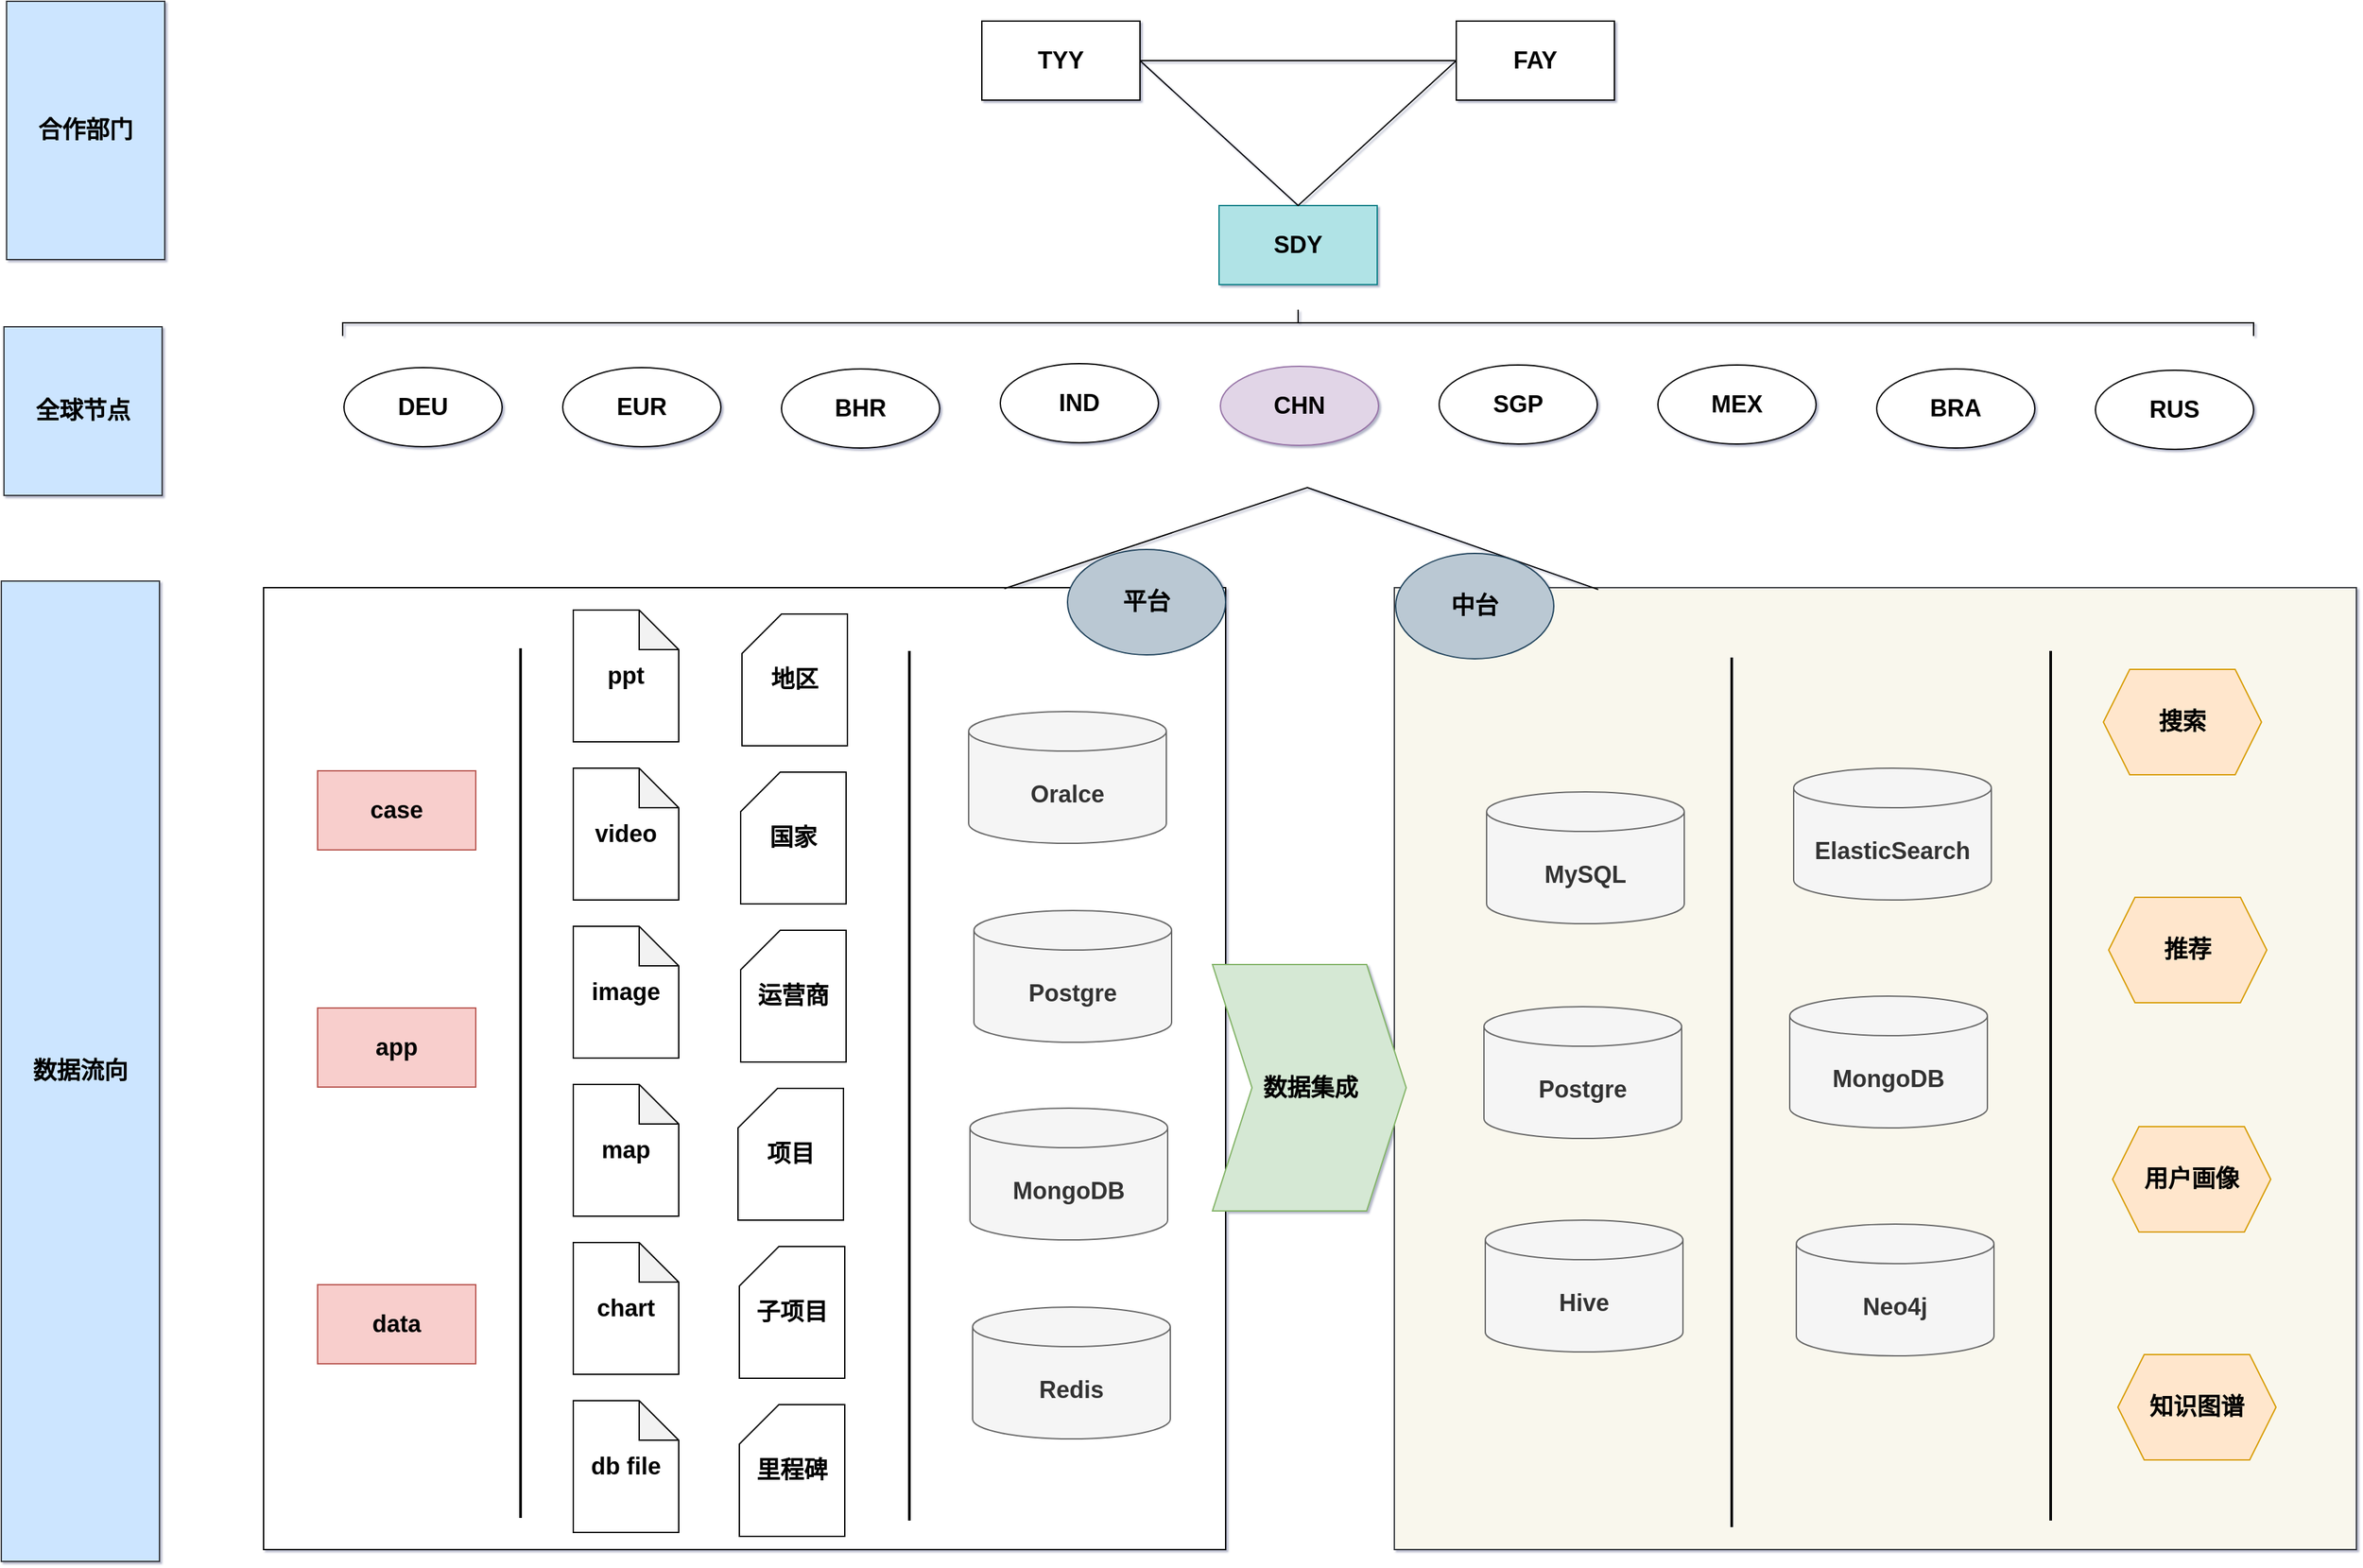 <mxfile version="16.5.1" type="device"><diagram id="Av1EcnGbNqJYg8DbEZHQ" name="Business"><mxGraphModel dx="1570" dy="1498" grid="0" gridSize="10" guides="0" tooltips="1" connect="0" arrows="0" fold="1" page="0" pageScale="1" pageWidth="4681" pageHeight="3300" background="#ffffff" math="0" shadow="1"><root><mxCell id="0"/><mxCell id="1" parent="0"/><mxCell id="2" value="SDY" style="rounded=0;whiteSpace=wrap;html=1;fontSize=18;fontStyle=1;fillColor=#b0e3e6;strokeColor=#0e8088;" parent="1" vertex="1"><mxGeometry x="2070" y="530" width="120" height="60" as="geometry"/></mxCell><mxCell id="3" value="IND" style="ellipse;whiteSpace=wrap;html=1;rounded=0;fontSize=18;fontStyle=1;" parent="1" vertex="1"><mxGeometry x="1904" y="650" width="120" height="60" as="geometry"/></mxCell><mxCell id="5" value="SGP" style="ellipse;whiteSpace=wrap;html=1;rounded=0;fontSize=18;fontStyle=1;" parent="1" vertex="1"><mxGeometry x="2237" y="651" width="120" height="60" as="geometry"/></mxCell><mxCell id="7" value="&lt;span style=&quot;font-size: 18px;&quot;&gt;MEX&lt;/span&gt;" style="ellipse;whiteSpace=wrap;html=1;rounded=0;fontSize=18;fontStyle=1;" parent="1" vertex="1"><mxGeometry x="2403" y="651" width="120" height="60" as="geometry"/></mxCell><mxCell id="9" value="CHN" style="ellipse;whiteSpace=wrap;html=1;rounded=0;fontSize=18;fontStyle=1;fillColor=#e1d5e7;strokeColor=#9673a6;" parent="1" vertex="1"><mxGeometry x="2071" y="652" width="120" height="60" as="geometry"/></mxCell><mxCell id="11" value="DEU" style="ellipse;whiteSpace=wrap;html=1;rounded=0;fontSize=18;fontStyle=1;" parent="1" vertex="1"><mxGeometry x="1406" y="653" width="120" height="60" as="geometry"/></mxCell><mxCell id="12" value="RUS" style="ellipse;whiteSpace=wrap;html=1;rounded=0;fontSize=18;fontStyle=1;" parent="1" vertex="1"><mxGeometry x="2735" y="655" width="120" height="60" as="geometry"/></mxCell><mxCell id="13" value="EUR" style="ellipse;whiteSpace=wrap;html=1;rounded=0;fontSize=18;fontStyle=1;" parent="1" vertex="1"><mxGeometry x="1572" y="653" width="120" height="60" as="geometry"/></mxCell><mxCell id="14" value="BHR" style="ellipse;whiteSpace=wrap;html=1;rounded=0;fontSize=18;fontStyle=1;" parent="1" vertex="1"><mxGeometry x="1738" y="654" width="120" height="60" as="geometry"/></mxCell><mxCell id="16" value="BRA" style="ellipse;whiteSpace=wrap;html=1;rounded=0;fontSize=18;fontStyle=1;" parent="1" vertex="1"><mxGeometry x="2569" y="654" width="120" height="60" as="geometry"/></mxCell><mxCell id="17" value="TYY" style="rounded=0;whiteSpace=wrap;html=1;fontSize=18;fontStyle=1;" parent="1" vertex="1"><mxGeometry x="1890" y="390" width="120" height="60" as="geometry"/></mxCell><mxCell id="18" value="FAY" style="rounded=0;whiteSpace=wrap;html=1;fontSize=18;fontStyle=1;" parent="1" vertex="1"><mxGeometry x="2250" y="390" width="120" height="60" as="geometry"/></mxCell><mxCell id="23" value="" style="endArrow=none;html=1;rounded=0;exitX=1;exitY=0.5;exitDx=0;exitDy=0;fontSize=18;fontStyle=1;" parent="1" source="17" edge="1"><mxGeometry width="50" height="50" relative="1" as="geometry"><mxPoint x="2200" y="470" as="sourcePoint"/><mxPoint x="2250" y="420" as="targetPoint"/></mxGeometry></mxCell><mxCell id="29" value="" style="endArrow=none;html=1;rounded=0;fontSize=18;fontStyle=1;" parent="1" edge="1"><mxGeometry width="50" height="50" relative="1" as="geometry"><mxPoint x="2010" y="420" as="sourcePoint"/><mxPoint x="2250" y="420" as="targetPoint"/><Array as="points"><mxPoint x="2130" y="530"/></Array></mxGeometry></mxCell><mxCell id="32" value="" style="shape=curlyBracket;whiteSpace=wrap;html=1;rounded=0;flipH=1;rotation=-90;fontSize=18;fontStyle=1;" parent="1" vertex="1"><mxGeometry x="2120" y="-106" width="20" height="1450" as="geometry"/></mxCell><mxCell id="33" value="" style="whiteSpace=wrap;html=1;aspect=fixed;fontSize=18;fontStyle=1;rounded=0;" parent="1" vertex="1"><mxGeometry x="1345" y="820" width="730" height="730" as="geometry"/></mxCell><mxCell id="34" value="" style="whiteSpace=wrap;html=1;aspect=fixed;fontSize=18;fontStyle=1;fillColor=#f9f7ed;strokeColor=#36393d;rounded=0;" parent="1" vertex="1"><mxGeometry x="2203" y="820" width="730" height="730" as="geometry"/></mxCell><mxCell id="35" value="" style="endArrow=none;html=1;rounded=0;entryX=0.212;entryY=0.002;entryDx=0;entryDy=0;entryPerimeter=0;fontSize=18;fontStyle=1;exitX=0.77;exitY=0.001;exitDx=0;exitDy=0;exitPerimeter=0;" parent="1" source="33" target="34" edge="1"><mxGeometry width="50" height="50" relative="1" as="geometry"><mxPoint x="1980" y="820" as="sourcePoint"/><mxPoint x="2260" y="810" as="targetPoint"/><Array as="points"><mxPoint x="2137" y="744"/></Array></mxGeometry></mxCell><mxCell id="36" value="case" style="rounded=0;whiteSpace=wrap;html=1;fontSize=18;fontStyle=1;fillColor=#f8cecc;strokeColor=#b85450;" parent="1" vertex="1"><mxGeometry x="1386" y="959" width="120" height="60" as="geometry"/></mxCell><mxCell id="37" value="app" style="rounded=0;whiteSpace=wrap;html=1;fontSize=18;fontStyle=1;fillColor=#f8cecc;strokeColor=#b85450;" parent="1" vertex="1"><mxGeometry x="1386" y="1139" width="120" height="60" as="geometry"/></mxCell><mxCell id="38" value="data" style="rounded=0;whiteSpace=wrap;html=1;fontSize=18;fontStyle=1;fillColor=#f8cecc;strokeColor=#b85450;" parent="1" vertex="1"><mxGeometry x="1386" y="1349" width="120" height="60" as="geometry"/></mxCell><mxCell id="39" value="" style="line;strokeWidth=2;direction=south;html=1;fontSize=18;fontStyle=1;rounded=0;" parent="1" vertex="1"><mxGeometry x="1830" y="868" width="10" height="660" as="geometry"/></mxCell><mxCell id="40" value="ppt" style="shape=note;whiteSpace=wrap;html=1;backgroundOutline=1;darkOpacity=0.05;fontSize=18;fontStyle=1;rounded=0;" parent="1" vertex="1"><mxGeometry x="1580" y="837" width="80" height="100" as="geometry"/></mxCell><mxCell id="41" value="video" style="shape=note;whiteSpace=wrap;html=1;backgroundOutline=1;darkOpacity=0.05;fontSize=18;fontStyle=1;rounded=0;" parent="1" vertex="1"><mxGeometry x="1580" y="957" width="80" height="100" as="geometry"/></mxCell><mxCell id="42" value="image" style="shape=note;whiteSpace=wrap;html=1;backgroundOutline=1;darkOpacity=0.05;fontSize=18;fontStyle=1;rounded=0;" parent="1" vertex="1"><mxGeometry x="1580" y="1077" width="80" height="100" as="geometry"/></mxCell><mxCell id="43" value="map" style="shape=note;whiteSpace=wrap;html=1;backgroundOutline=1;darkOpacity=0.05;fontSize=18;fontStyle=1;rounded=0;" parent="1" vertex="1"><mxGeometry x="1580" y="1197" width="80" height="100" as="geometry"/></mxCell><mxCell id="44" value="chart" style="shape=note;whiteSpace=wrap;html=1;backgroundOutline=1;darkOpacity=0.05;fontSize=18;fontStyle=1;rounded=0;" parent="1" vertex="1"><mxGeometry x="1580" y="1317" width="80" height="100" as="geometry"/></mxCell><mxCell id="45" value="db file" style="shape=note;whiteSpace=wrap;html=1;backgroundOutline=1;darkOpacity=0.05;fontSize=18;fontStyle=1;rounded=0;" parent="1" vertex="1"><mxGeometry x="1580" y="1437" width="80" height="100" as="geometry"/></mxCell><mxCell id="46" value="" style="line;strokeWidth=2;direction=south;html=1;fontSize=18;fontStyle=1;rounded=0;" parent="1" vertex="1"><mxGeometry x="1535" y="866" width="10" height="660" as="geometry"/></mxCell><mxCell id="47" value="Oralce" style="shape=cylinder3;whiteSpace=wrap;html=1;boundedLbl=1;backgroundOutline=1;size=15;rounded=0;fontSize=18;fontStyle=1;fillColor=#f5f5f5;fontColor=#333333;strokeColor=#666666;flipH=1;flipV=0;" parent="1" vertex="1"><mxGeometry x="1880" y="914" width="150" height="100" as="geometry"/></mxCell><mxCell id="48" value="Postgre" style="shape=cylinder3;whiteSpace=wrap;html=1;boundedLbl=1;backgroundOutline=1;size=15;rounded=0;fontSize=18;fontStyle=1;fillColor=#f5f5f5;fontColor=#333333;strokeColor=#666666;flipH=1;flipV=0;" parent="1" vertex="1"><mxGeometry x="1884" y="1065" width="150" height="100" as="geometry"/></mxCell><mxCell id="49" value="MongoDB" style="shape=cylinder3;whiteSpace=wrap;html=1;boundedLbl=1;backgroundOutline=1;size=15;rounded=0;fontSize=18;fontStyle=1;fillColor=#f5f5f5;fontColor=#333333;strokeColor=#666666;flipH=1;flipV=0;" parent="1" vertex="1"><mxGeometry x="1881" y="1215" width="150" height="100" as="geometry"/></mxCell><mxCell id="50" value="MySQL" style="shape=cylinder3;whiteSpace=wrap;html=1;boundedLbl=1;backgroundOutline=1;size=15;rounded=0;fontSize=18;fontStyle=1;fillColor=#f5f5f5;fontColor=#333333;strokeColor=#666666;" parent="1" vertex="1"><mxGeometry x="2273" y="975" width="150" height="100" as="geometry"/></mxCell><mxCell id="51" value="Neo4j" style="shape=cylinder3;whiteSpace=wrap;html=1;boundedLbl=1;backgroundOutline=1;size=15;rounded=0;fontSize=18;fontStyle=1;fillColor=#f5f5f5;fontColor=#333333;strokeColor=#666666;" parent="1" vertex="1"><mxGeometry x="2508" y="1303" width="150" height="100" as="geometry"/></mxCell><mxCell id="52" value="MongoDB" style="shape=cylinder3;whiteSpace=wrap;html=1;boundedLbl=1;backgroundOutline=1;size=15;rounded=0;fontSize=18;fontStyle=1;fillColor=#f5f5f5;fontColor=#333333;strokeColor=#666666;" parent="1" vertex="1"><mxGeometry x="2503" y="1130" width="150" height="100" as="geometry"/></mxCell><mxCell id="53" value="" style="line;strokeWidth=2;direction=south;html=1;fontSize=18;fontStyle=1;rounded=0;" parent="1" vertex="1"><mxGeometry x="2696" y="868" width="10" height="660" as="geometry"/></mxCell><mxCell id="54" value="" style="line;strokeWidth=2;direction=south;html=1;fontSize=18;fontStyle=1;rounded=0;" parent="1" vertex="1"><mxGeometry x="2454" y="873" width="10" height="660" as="geometry"/></mxCell><mxCell id="55" value="ElasticSearch" style="shape=cylinder3;whiteSpace=wrap;html=1;boundedLbl=1;backgroundOutline=1;size=15;rounded=0;fontSize=18;fontStyle=1;fillColor=#f5f5f5;fontColor=#333333;strokeColor=#666666;" parent="1" vertex="1"><mxGeometry x="2506" y="957" width="150" height="100" as="geometry"/></mxCell><mxCell id="56" value="Hive" style="shape=cylinder3;whiteSpace=wrap;html=1;boundedLbl=1;backgroundOutline=1;size=15;rounded=0;fontSize=18;fontStyle=1;fillColor=#f5f5f5;fontColor=#333333;strokeColor=#666666;" parent="1" vertex="1"><mxGeometry x="2272" y="1300" width="150" height="100" as="geometry"/></mxCell><mxCell id="57" value="Postgre" style="shape=cylinder3;whiteSpace=wrap;html=1;boundedLbl=1;backgroundOutline=1;size=15;rounded=0;fontSize=18;fontStyle=1;fillColor=#f5f5f5;fontColor=#333333;strokeColor=#666666;" parent="1" vertex="1"><mxGeometry x="2271" y="1138" width="150" height="100" as="geometry"/></mxCell><mxCell id="58" value="搜索" style="shape=hexagon;perimeter=hexagonPerimeter2;whiteSpace=wrap;html=1;fixedSize=1;rounded=0;fontSize=18;fontStyle=1;fillColor=#ffe6cc;strokeColor=#d79b00;" parent="1" vertex="1"><mxGeometry x="2741" y="882" width="120" height="80" as="geometry"/></mxCell><mxCell id="59" value="推荐" style="shape=hexagon;perimeter=hexagonPerimeter2;whiteSpace=wrap;html=1;fixedSize=1;rounded=0;fontSize=18;fontStyle=1;fillColor=#ffe6cc;strokeColor=#d79b00;" parent="1" vertex="1"><mxGeometry x="2745" y="1055" width="120" height="80" as="geometry"/></mxCell><mxCell id="60" value="用户画像" style="shape=hexagon;perimeter=hexagonPerimeter2;whiteSpace=wrap;html=1;fixedSize=1;rounded=0;fontSize=18;fontStyle=1;fillColor=#ffe6cc;strokeColor=#d79b00;" parent="1" vertex="1"><mxGeometry x="2748" y="1229" width="120" height="80" as="geometry"/></mxCell><mxCell id="63" value="Redis" style="shape=cylinder3;whiteSpace=wrap;html=1;boundedLbl=1;backgroundOutline=1;size=15;rounded=0;fontSize=18;fontStyle=1;fillColor=#f5f5f5;fontColor=#333333;strokeColor=#666666;flipH=1;flipV=0;" parent="1" vertex="1"><mxGeometry x="1883" y="1366" width="150" height="100" as="geometry"/></mxCell><mxCell id="64" value="知识图谱" style="shape=hexagon;perimeter=hexagonPerimeter2;whiteSpace=wrap;html=1;fixedSize=1;rounded=0;fontSize=18;fontStyle=1;fillColor=#ffe6cc;strokeColor=#d79b00;" parent="1" vertex="1"><mxGeometry x="2752" y="1402" width="120" height="80" as="geometry"/></mxCell><mxCell id="65" value="平台" style="ellipse;whiteSpace=wrap;html=1;rounded=0;fontSize=18;fontStyle=1;fillColor=#bac8d3;strokeColor=#23445d;" parent="1" vertex="1"><mxGeometry x="1955" y="791" width="120" height="80" as="geometry"/></mxCell><mxCell id="66" value="中台" style="ellipse;whiteSpace=wrap;html=1;rounded=0;fontSize=18;fontStyle=1;fillColor=#bac8d3;strokeColor=#23445d;" parent="1" vertex="1"><mxGeometry x="2204" y="794" width="120" height="80" as="geometry"/></mxCell><mxCell id="iv7wytXuHvxCqq0a1pv--67" value="里程碑" style="shape=card;whiteSpace=wrap;html=1;rounded=0;fontSize=18;gradientColor=none;fontStyle=1" parent="1" vertex="1"><mxGeometry x="1706" y="1440" width="80" height="100" as="geometry"/></mxCell><mxCell id="iv7wytXuHvxCqq0a1pv--68" value="子项目" style="shape=card;whiteSpace=wrap;html=1;rounded=0;fontSize=18;gradientColor=none;fontStyle=1" parent="1" vertex="1"><mxGeometry x="1706" y="1320" width="80" height="100" as="geometry"/></mxCell><mxCell id="iv7wytXuHvxCqq0a1pv--69" value="运营商" style="shape=card;whiteSpace=wrap;html=1;rounded=0;fontSize=18;gradientColor=none;fontStyle=1" parent="1" vertex="1"><mxGeometry x="1707" y="1080" width="80" height="100" as="geometry"/></mxCell><mxCell id="iv7wytXuHvxCqq0a1pv--70" value="项目" style="shape=card;whiteSpace=wrap;html=1;rounded=0;fontSize=18;gradientColor=none;fontStyle=1" parent="1" vertex="1"><mxGeometry x="1705" y="1200" width="80" height="100" as="geometry"/></mxCell><mxCell id="iv7wytXuHvxCqq0a1pv--71" value="地区" style="shape=card;whiteSpace=wrap;html=1;rounded=0;fontSize=18;gradientColor=none;fontStyle=1" parent="1" vertex="1"><mxGeometry x="1708" y="840" width="80" height="100" as="geometry"/></mxCell><mxCell id="iv7wytXuHvxCqq0a1pv--72" value="国家" style="shape=card;whiteSpace=wrap;html=1;rounded=0;fontSize=18;gradientColor=none;fontStyle=1" parent="1" vertex="1"><mxGeometry x="1707" y="960" width="80" height="100" as="geometry"/></mxCell><mxCell id="KlECC5w6FTUzGydGQvSy-71" value="&lt;span style=&quot;font-size: 18px;&quot;&gt;合作部门&lt;/span&gt;" style="rounded=0;whiteSpace=wrap;html=1;fontSize=18;fillColor=#cce5ff;strokeColor=#36393d;fontStyle=1" parent="1" vertex="1"><mxGeometry x="1150" y="375" width="120" height="196" as="geometry"/></mxCell><mxCell id="KlECC5w6FTUzGydGQvSy-72" value="&lt;span style=&quot;font-size: 18px;&quot;&gt;全球节点&lt;/span&gt;" style="rounded=0;whiteSpace=wrap;html=1;fontSize=18;fillColor=#cce5ff;strokeColor=#36393d;fontStyle=1" parent="1" vertex="1"><mxGeometry x="1148" y="622" width="120" height="128" as="geometry"/></mxCell><mxCell id="KlECC5w6FTUzGydGQvSy-73" value="&lt;span style=&quot;font-size: 18px;&quot;&gt;数据流向&lt;/span&gt;" style="rounded=0;whiteSpace=wrap;html=1;fontSize=18;fillColor=#cce5ff;strokeColor=#36393d;fontStyle=1" parent="1" vertex="1"><mxGeometry x="1146" y="815" width="120" height="744" as="geometry"/></mxCell><mxCell id="OQFmZ1dxqIooTT7CRqx4-67" value="数据集成" style="html=1;shadow=0;dashed=0;align=center;verticalAlign=middle;shape=mxgraph.arrows2.arrow;dy=0;dx=30;notch=30;fontSize=18;fontStyle=1;fillColor=#d5e8d4;strokeColor=#82b366;rounded=0;" vertex="1" parent="1"><mxGeometry x="2065" y="1106" width="147" height="187" as="geometry"/></mxCell></root></mxGraphModel></diagram></mxfile>